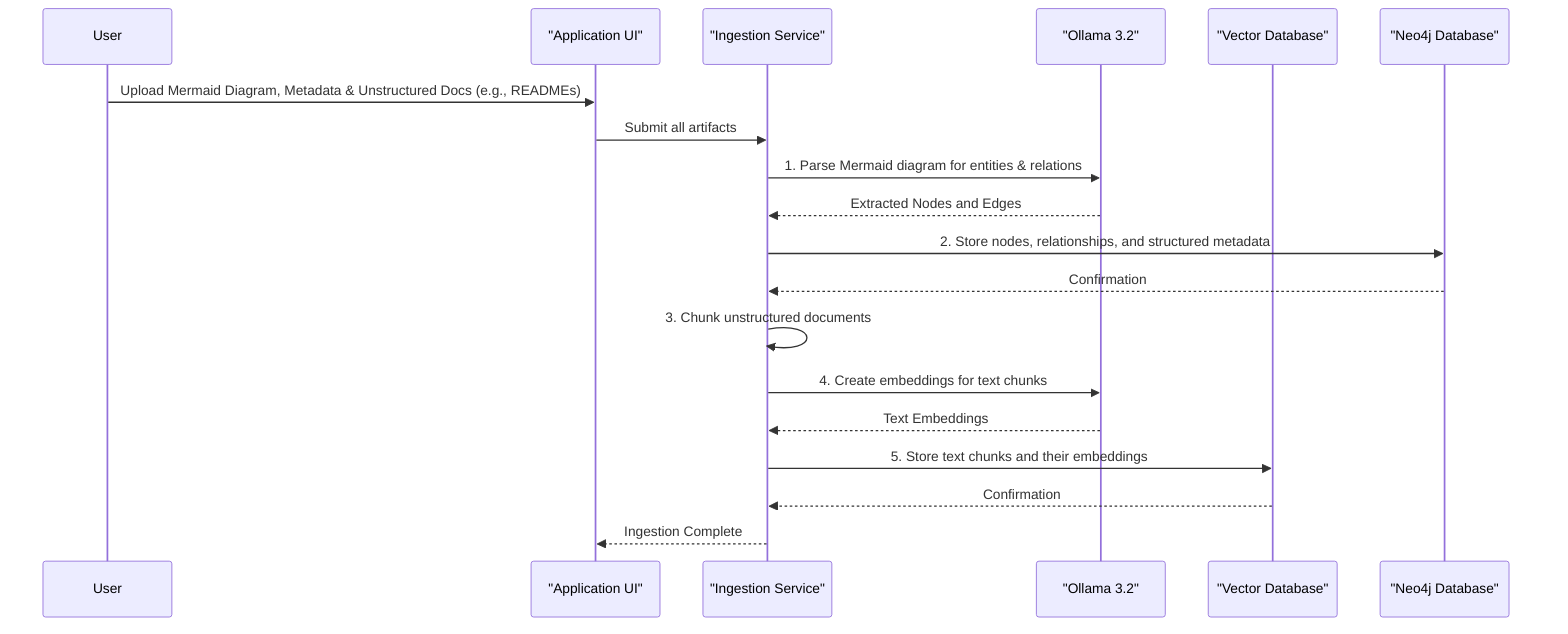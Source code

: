 sequenceDiagram
    participant User
    participant ApplicationUI as "Application UI"
    participant IngestionService as "Ingestion Service"
    participant Ollama3_2 as "Ollama 3.2"
    participant VectorDB as "Vector Database"
    participant Neo4jDB as "Neo4j Database"

    User->>ApplicationUI: Upload Mermaid Diagram, Metadata & Unstructured Docs (e.g., READMEs)
    ApplicationUI->>IngestionService: Submit all artifacts
    IngestionService->>Ollama3_2: 1. Parse Mermaid diagram for entities & relations
    Ollama3_2-->>IngestionService: Extracted Nodes and Edges
    IngestionService->>Neo4jDB: 2. Store nodes, relationships, and structured metadata
    Neo4jDB-->>IngestionService: Confirmation

    IngestionService->>IngestionService: 3. Chunk unstructured documents
    IngestionService->>Ollama3_2: 4. Create embeddings for text chunks
    Ollama3_2-->>IngestionService: Text Embeddings
    IngestionService->>VectorDB: 5. Store text chunks and their embeddings
    VectorDB-->>IngestionService: Confirmation
    IngestionService-->>ApplicationUI: Ingestion Complete